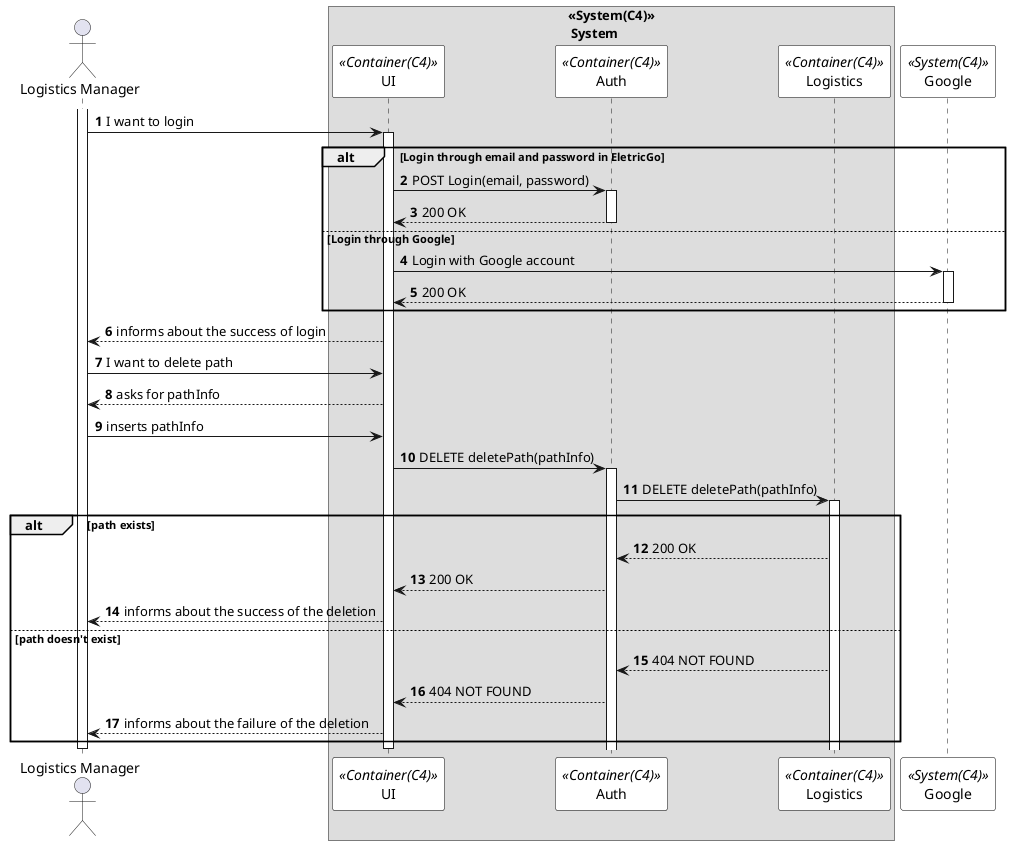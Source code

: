 @startuml deletePathSD
autonumber

skinparam sequence {
ParticipantBorderColor black
ParticipantBackgroundColor white
}

actor "Logistics Manager" as manager
box "<<System(C4)>>\n System"
participant UI as UI <<Container(C4)>>
participant Auth as Auth <<Container(C4)>>
participant Logistics as Logistics <<Container(C4)>>
end box

participant Google as Google <<System(C4)>>


activate manager
manager->UI: I want to login
activate UI

alt Login through email and password in EletricGo

UI -> Auth: POST Login(email, password)
activate Auth

Auth --> UI: 200 OK
deactivate Auth

else Login through Google

UI -> Google: Login with Google account
activate Google
Google --> UI: 200 OK
deactivate Google

end



UI --> manager: informs about the success of login

manager -> UI: I want to delete path

UI --> manager: asks for pathInfo

manager -> UI: inserts pathInfo

UI -> Auth: DELETE deletePath(pathInfo)
activate Auth
Auth -> Logistics: DELETE deletePath(pathInfo)
activate Logistics

alt path exists

Logistics --> Auth: 200 OK
Auth --> UI: 200 OK
UI --> manager: informs about the success of the deletion

else path doesn't exist

Logistics --> Auth: 404 NOT FOUND
Auth --> UI: 404 NOT FOUND
UI --> manager: informs about the failure of the deletion

end

deactivate UI
deactivate manager
@enduml